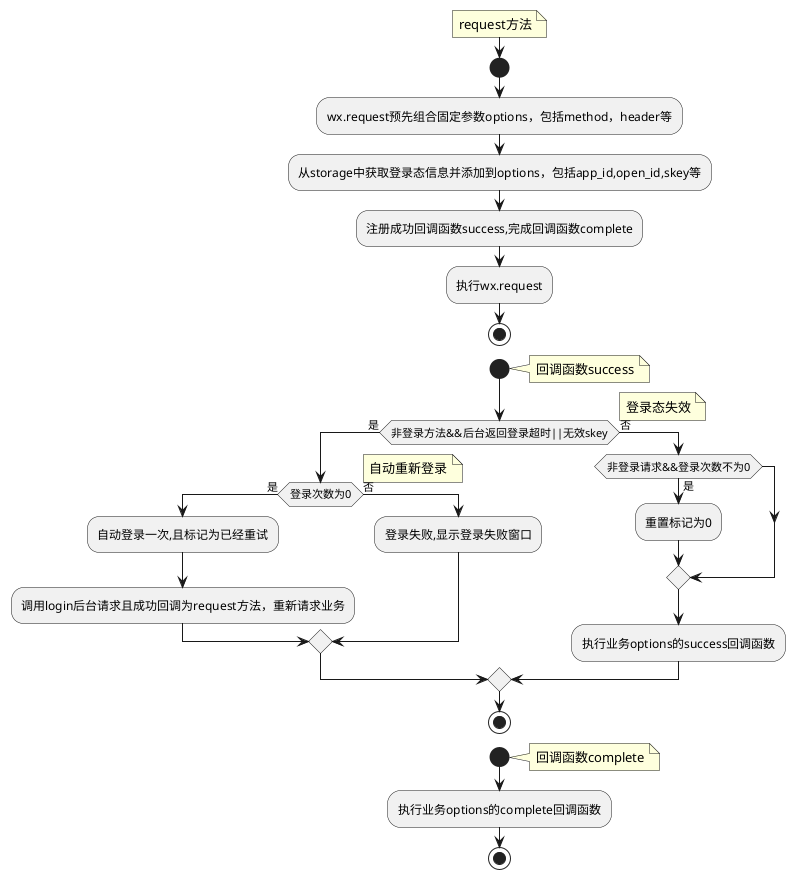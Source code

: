 @startuml
note right: request方法
start
:wx.request预先组合固定参数options，包括method，header等;
:从storage中获取登录态信息并添加到options，包括app_id,open_id,skey等;
:注册成功回调函数success,完成回调函数complete;
:执行wx.request;

stop

start
note right: 回调函数success
if (非登录方法&&后台返回登录超时||无效skey) then (是)
note right: 登录态失效 
    if (登录次数为0) then (是)
note right: 自动重新登录
        :自动登录一次,且标记为已经重试;
        :调用login后台请求且成功回调为request方法，重新请求业务;
    else (否)
        :登录失败,显示登录失败窗口;
    endif
else (否)
note right : 登录成功
    if (非登录请求&&登录次数不为0) then (是)
        :重置标记为0;
    endif
    :执行业务options的success回调函数;
endif

stop

start
note right: 回调函数complete
:执行业务options的complete回调函数;
stop
@enduml